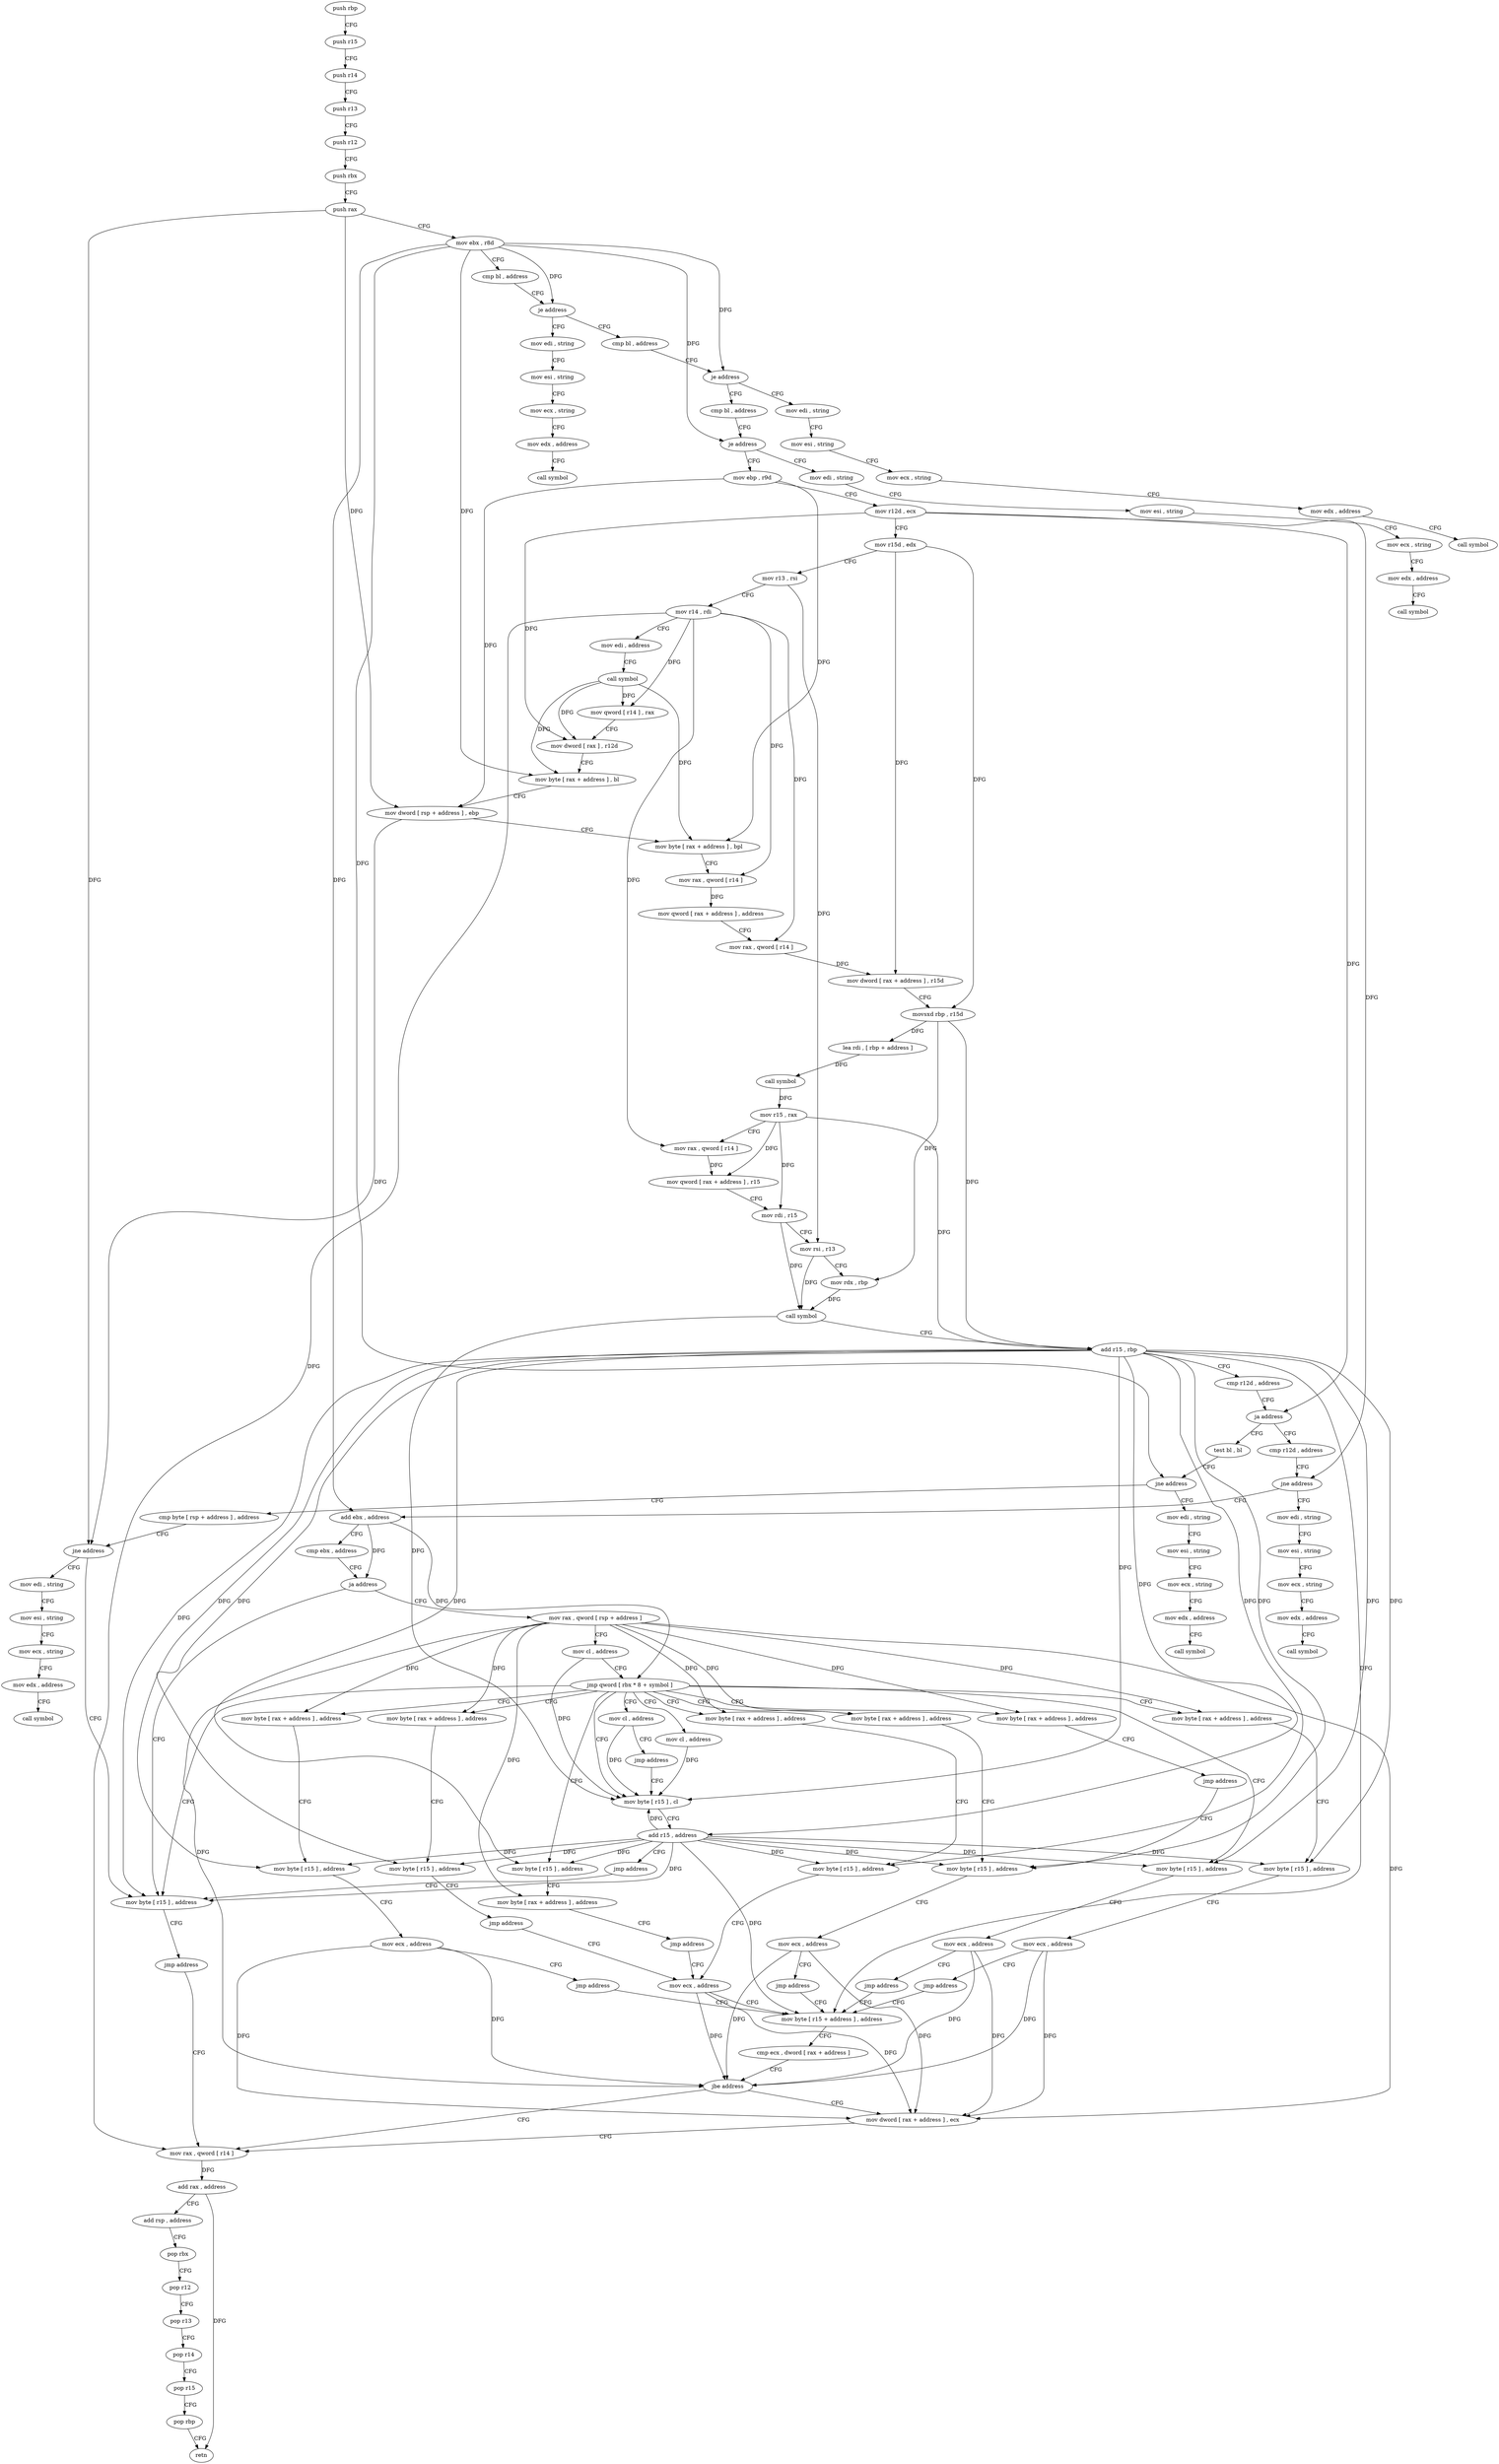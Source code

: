 digraph "func" {
"4231424" [label = "push rbp" ]
"4231425" [label = "push r15" ]
"4231427" [label = "push r14" ]
"4231429" [label = "push r13" ]
"4231431" [label = "push r12" ]
"4231433" [label = "push rbx" ]
"4231434" [label = "push rax" ]
"4231435" [label = "mov ebx , r8d" ]
"4231438" [label = "cmp bl , address" ]
"4231441" [label = "je address" ]
"4231775" [label = "mov edi , string" ]
"4231447" [label = "cmp bl , address" ]
"4231780" [label = "mov esi , string" ]
"4231785" [label = "mov ecx , string" ]
"4231790" [label = "mov edx , address" ]
"4231795" [label = "call symbol" ]
"4231450" [label = "je address" ]
"4231800" [label = "mov edi , string" ]
"4231456" [label = "cmp bl , address" ]
"4231805" [label = "mov esi , string" ]
"4231810" [label = "mov ecx , string" ]
"4231815" [label = "mov edx , address" ]
"4231820" [label = "call symbol" ]
"4231459" [label = "je address" ]
"4231825" [label = "mov edi , string" ]
"4231465" [label = "mov ebp , r9d" ]
"4231830" [label = "mov esi , string" ]
"4231835" [label = "mov ecx , string" ]
"4231840" [label = "mov edx , address" ]
"4231845" [label = "call symbol" ]
"4231468" [label = "mov r12d , ecx" ]
"4231471" [label = "mov r15d , edx" ]
"4231474" [label = "mov r13 , rsi" ]
"4231477" [label = "mov r14 , rdi" ]
"4231480" [label = "mov edi , address" ]
"4231485" [label = "call symbol" ]
"4231490" [label = "mov qword [ r14 ] , rax" ]
"4231493" [label = "mov dword [ rax ] , r12d" ]
"4231496" [label = "mov byte [ rax + address ] , bl" ]
"4231499" [label = "mov dword [ rsp + address ] , ebp" ]
"4231503" [label = "mov byte [ rax + address ] , bpl" ]
"4231507" [label = "mov rax , qword [ r14 ]" ]
"4231510" [label = "mov qword [ rax + address ] , address" ]
"4231518" [label = "mov rax , qword [ r14 ]" ]
"4231521" [label = "mov dword [ rax + address ] , r15d" ]
"4231525" [label = "movsxd rbp , r15d" ]
"4231528" [label = "lea rdi , [ rbp + address ]" ]
"4231532" [label = "call symbol" ]
"4231537" [label = "mov r15 , rax" ]
"4231540" [label = "mov rax , qword [ r14 ]" ]
"4231543" [label = "mov qword [ rax + address ] , r15" ]
"4231547" [label = "mov rdi , r15" ]
"4231550" [label = "mov rsi , r13" ]
"4231553" [label = "mov rdx , rbp" ]
"4231556" [label = "call symbol" ]
"4231561" [label = "add r15 , rbp" ]
"4231564" [label = "cmp r12d , address" ]
"4231568" [label = "ja address" ]
"4231595" [label = "cmp r12d , address" ]
"4231570" [label = "test bl , bl" ]
"4231599" [label = "jne address" ]
"4231900" [label = "mov edi , string" ]
"4231605" [label = "add ebx , address" ]
"4231572" [label = "jne address" ]
"4231850" [label = "mov edi , string" ]
"4231578" [label = "cmp byte [ rsp + address ] , address" ]
"4231905" [label = "mov esi , string" ]
"4231910" [label = "mov ecx , string" ]
"4231915" [label = "mov edx , address" ]
"4231920" [label = "call symbol" ]
"4231608" [label = "cmp ebx , address" ]
"4231611" [label = "ja address" ]
"4231589" [label = "mov byte [ r15 ] , address" ]
"4231613" [label = "mov rax , qword [ rsp + address ]" ]
"4231855" [label = "mov esi , string" ]
"4231860" [label = "mov ecx , string" ]
"4231865" [label = "mov edx , address" ]
"4231870" [label = "call symbol" ]
"4231583" [label = "jne address" ]
"4231875" [label = "mov edi , string" ]
"4231593" [label = "jmp address" ]
"4231653" [label = "mov rax , qword [ r14 ]" ]
"4231618" [label = "mov cl , address" ]
"4231620" [label = "jmp qword [ rbx * 8 + symbol ]" ]
"4231627" [label = "mov byte [ rax + address ] , address" ]
"4231675" [label = "mov cl , address" ]
"4231677" [label = "mov byte [ r15 ] , cl" ]
"4231686" [label = "mov byte [ r15 ] , address" ]
"4231697" [label = "mov byte [ rax + address ] , address" ]
"4231703" [label = "mov byte [ rax + address ] , address" ]
"4231718" [label = "mov byte [ rax + address ] , address" ]
"4231728" [label = "mov byte [ rax + address ] , address" ]
"4231743" [label = "mov byte [ rax + address ] , address" ]
"4231758" [label = "mov byte [ r15 ] , address" ]
"4231771" [label = "mov cl , address" ]
"4231880" [label = "mov esi , string" ]
"4231885" [label = "mov ecx , string" ]
"4231890" [label = "mov edx , address" ]
"4231895" [label = "call symbol" ]
"4231656" [label = "add rax , address" ]
"4231660" [label = "add rsp , address" ]
"4231664" [label = "pop rbx" ]
"4231665" [label = "pop r12" ]
"4231667" [label = "pop r13" ]
"4231669" [label = "pop r14" ]
"4231671" [label = "pop r15" ]
"4231673" [label = "pop rbp" ]
"4231674" [label = "retn" ]
"4231631" [label = "mov byte [ r15 ] , address" ]
"4231635" [label = "mov ecx , address" ]
"4231680" [label = "add r15 , address" ]
"4231684" [label = "jmp address" ]
"4231690" [label = "mov ecx , address" ]
"4231695" [label = "jmp address" ]
"4231640" [label = "mov byte [ r15 + address ] , address" ]
"4231701" [label = "jmp address" ]
"4231747" [label = "mov byte [ r15 ] , address" ]
"4231707" [label = "mov byte [ r15 ] , address" ]
"4231711" [label = "mov ecx , address" ]
"4231716" [label = "jmp address" ]
"4231722" [label = "mov byte [ r15 ] , address" ]
"4231726" [label = "jmp address" ]
"4231732" [label = "mov byte [ r15 ] , address" ]
"4231736" [label = "mov ecx , address" ]
"4231741" [label = "jmp address" ]
"4231762" [label = "mov byte [ rax + address ] , address" ]
"4231766" [label = "jmp address" ]
"4231773" [label = "jmp address" ]
"4231650" [label = "mov dword [ rax + address ] , ecx" ]
"4231645" [label = "cmp ecx , dword [ rax + address ]" ]
"4231648" [label = "jbe address" ]
"4231751" [label = "mov ecx , address" ]
"4231756" [label = "jmp address" ]
"4231424" -> "4231425" [ label = "CFG" ]
"4231425" -> "4231427" [ label = "CFG" ]
"4231427" -> "4231429" [ label = "CFG" ]
"4231429" -> "4231431" [ label = "CFG" ]
"4231431" -> "4231433" [ label = "CFG" ]
"4231433" -> "4231434" [ label = "CFG" ]
"4231434" -> "4231435" [ label = "CFG" ]
"4231434" -> "4231499" [ label = "DFG" ]
"4231434" -> "4231583" [ label = "DFG" ]
"4231435" -> "4231438" [ label = "CFG" ]
"4231435" -> "4231441" [ label = "DFG" ]
"4231435" -> "4231450" [ label = "DFG" ]
"4231435" -> "4231459" [ label = "DFG" ]
"4231435" -> "4231496" [ label = "DFG" ]
"4231435" -> "4231572" [ label = "DFG" ]
"4231435" -> "4231605" [ label = "DFG" ]
"4231438" -> "4231441" [ label = "CFG" ]
"4231441" -> "4231775" [ label = "CFG" ]
"4231441" -> "4231447" [ label = "CFG" ]
"4231775" -> "4231780" [ label = "CFG" ]
"4231447" -> "4231450" [ label = "CFG" ]
"4231780" -> "4231785" [ label = "CFG" ]
"4231785" -> "4231790" [ label = "CFG" ]
"4231790" -> "4231795" [ label = "CFG" ]
"4231450" -> "4231800" [ label = "CFG" ]
"4231450" -> "4231456" [ label = "CFG" ]
"4231800" -> "4231805" [ label = "CFG" ]
"4231456" -> "4231459" [ label = "CFG" ]
"4231805" -> "4231810" [ label = "CFG" ]
"4231810" -> "4231815" [ label = "CFG" ]
"4231815" -> "4231820" [ label = "CFG" ]
"4231459" -> "4231825" [ label = "CFG" ]
"4231459" -> "4231465" [ label = "CFG" ]
"4231825" -> "4231830" [ label = "CFG" ]
"4231465" -> "4231468" [ label = "CFG" ]
"4231465" -> "4231499" [ label = "DFG" ]
"4231465" -> "4231503" [ label = "DFG" ]
"4231830" -> "4231835" [ label = "CFG" ]
"4231835" -> "4231840" [ label = "CFG" ]
"4231840" -> "4231845" [ label = "CFG" ]
"4231468" -> "4231471" [ label = "CFG" ]
"4231468" -> "4231493" [ label = "DFG" ]
"4231468" -> "4231568" [ label = "DFG" ]
"4231468" -> "4231599" [ label = "DFG" ]
"4231471" -> "4231474" [ label = "CFG" ]
"4231471" -> "4231521" [ label = "DFG" ]
"4231471" -> "4231525" [ label = "DFG" ]
"4231474" -> "4231477" [ label = "CFG" ]
"4231474" -> "4231550" [ label = "DFG" ]
"4231477" -> "4231480" [ label = "CFG" ]
"4231477" -> "4231490" [ label = "DFG" ]
"4231477" -> "4231507" [ label = "DFG" ]
"4231477" -> "4231518" [ label = "DFG" ]
"4231477" -> "4231540" [ label = "DFG" ]
"4231477" -> "4231653" [ label = "DFG" ]
"4231480" -> "4231485" [ label = "CFG" ]
"4231485" -> "4231490" [ label = "DFG" ]
"4231485" -> "4231493" [ label = "DFG" ]
"4231485" -> "4231496" [ label = "DFG" ]
"4231485" -> "4231503" [ label = "DFG" ]
"4231490" -> "4231493" [ label = "CFG" ]
"4231493" -> "4231496" [ label = "CFG" ]
"4231496" -> "4231499" [ label = "CFG" ]
"4231499" -> "4231503" [ label = "CFG" ]
"4231499" -> "4231583" [ label = "DFG" ]
"4231503" -> "4231507" [ label = "CFG" ]
"4231507" -> "4231510" [ label = "DFG" ]
"4231510" -> "4231518" [ label = "CFG" ]
"4231518" -> "4231521" [ label = "DFG" ]
"4231521" -> "4231525" [ label = "CFG" ]
"4231525" -> "4231528" [ label = "DFG" ]
"4231525" -> "4231553" [ label = "DFG" ]
"4231525" -> "4231561" [ label = "DFG" ]
"4231528" -> "4231532" [ label = "DFG" ]
"4231532" -> "4231537" [ label = "DFG" ]
"4231537" -> "4231540" [ label = "CFG" ]
"4231537" -> "4231543" [ label = "DFG" ]
"4231537" -> "4231547" [ label = "DFG" ]
"4231537" -> "4231561" [ label = "DFG" ]
"4231540" -> "4231543" [ label = "DFG" ]
"4231543" -> "4231547" [ label = "CFG" ]
"4231547" -> "4231550" [ label = "CFG" ]
"4231547" -> "4231556" [ label = "DFG" ]
"4231550" -> "4231553" [ label = "CFG" ]
"4231550" -> "4231556" [ label = "DFG" ]
"4231553" -> "4231556" [ label = "DFG" ]
"4231556" -> "4231561" [ label = "CFG" ]
"4231556" -> "4231677" [ label = "DFG" ]
"4231561" -> "4231564" [ label = "CFG" ]
"4231561" -> "4231589" [ label = "DFG" ]
"4231561" -> "4231631" [ label = "DFG" ]
"4231561" -> "4231677" [ label = "DFG" ]
"4231561" -> "4231680" [ label = "DFG" ]
"4231561" -> "4231686" [ label = "DFG" ]
"4231561" -> "4231707" [ label = "DFG" ]
"4231561" -> "4231722" [ label = "DFG" ]
"4231561" -> "4231732" [ label = "DFG" ]
"4231561" -> "4231758" [ label = "DFG" ]
"4231561" -> "4231640" [ label = "DFG" ]
"4231561" -> "4231747" [ label = "DFG" ]
"4231564" -> "4231568" [ label = "CFG" ]
"4231568" -> "4231595" [ label = "CFG" ]
"4231568" -> "4231570" [ label = "CFG" ]
"4231595" -> "4231599" [ label = "CFG" ]
"4231570" -> "4231572" [ label = "CFG" ]
"4231599" -> "4231900" [ label = "CFG" ]
"4231599" -> "4231605" [ label = "CFG" ]
"4231900" -> "4231905" [ label = "CFG" ]
"4231605" -> "4231608" [ label = "CFG" ]
"4231605" -> "4231611" [ label = "DFG" ]
"4231605" -> "4231620" [ label = "DFG" ]
"4231572" -> "4231850" [ label = "CFG" ]
"4231572" -> "4231578" [ label = "CFG" ]
"4231850" -> "4231855" [ label = "CFG" ]
"4231578" -> "4231583" [ label = "CFG" ]
"4231905" -> "4231910" [ label = "CFG" ]
"4231910" -> "4231915" [ label = "CFG" ]
"4231915" -> "4231920" [ label = "CFG" ]
"4231608" -> "4231611" [ label = "CFG" ]
"4231611" -> "4231589" [ label = "CFG" ]
"4231611" -> "4231613" [ label = "CFG" ]
"4231589" -> "4231593" [ label = "CFG" ]
"4231613" -> "4231618" [ label = "CFG" ]
"4231613" -> "4231627" [ label = "DFG" ]
"4231613" -> "4231697" [ label = "DFG" ]
"4231613" -> "4231703" [ label = "DFG" ]
"4231613" -> "4231718" [ label = "DFG" ]
"4231613" -> "4231728" [ label = "DFG" ]
"4231613" -> "4231743" [ label = "DFG" ]
"4231613" -> "4231762" [ label = "DFG" ]
"4231613" -> "4231648" [ label = "DFG" ]
"4231613" -> "4231650" [ label = "DFG" ]
"4231855" -> "4231860" [ label = "CFG" ]
"4231860" -> "4231865" [ label = "CFG" ]
"4231865" -> "4231870" [ label = "CFG" ]
"4231583" -> "4231875" [ label = "CFG" ]
"4231583" -> "4231589" [ label = "CFG" ]
"4231875" -> "4231880" [ label = "CFG" ]
"4231593" -> "4231653" [ label = "CFG" ]
"4231653" -> "4231656" [ label = "DFG" ]
"4231618" -> "4231620" [ label = "CFG" ]
"4231618" -> "4231677" [ label = "DFG" ]
"4231620" -> "4231589" [ label = "CFG" ]
"4231620" -> "4231627" [ label = "CFG" ]
"4231620" -> "4231675" [ label = "CFG" ]
"4231620" -> "4231677" [ label = "CFG" ]
"4231620" -> "4231686" [ label = "CFG" ]
"4231620" -> "4231697" [ label = "CFG" ]
"4231620" -> "4231703" [ label = "CFG" ]
"4231620" -> "4231718" [ label = "CFG" ]
"4231620" -> "4231728" [ label = "CFG" ]
"4231620" -> "4231743" [ label = "CFG" ]
"4231620" -> "4231758" [ label = "CFG" ]
"4231620" -> "4231771" [ label = "CFG" ]
"4231627" -> "4231631" [ label = "CFG" ]
"4231675" -> "4231677" [ label = "DFG" ]
"4231677" -> "4231680" [ label = "CFG" ]
"4231686" -> "4231690" [ label = "CFG" ]
"4231697" -> "4231701" [ label = "CFG" ]
"4231703" -> "4231707" [ label = "CFG" ]
"4231718" -> "4231722" [ label = "CFG" ]
"4231728" -> "4231732" [ label = "CFG" ]
"4231743" -> "4231747" [ label = "CFG" ]
"4231758" -> "4231762" [ label = "CFG" ]
"4231771" -> "4231773" [ label = "CFG" ]
"4231771" -> "4231677" [ label = "DFG" ]
"4231880" -> "4231885" [ label = "CFG" ]
"4231885" -> "4231890" [ label = "CFG" ]
"4231890" -> "4231895" [ label = "CFG" ]
"4231656" -> "4231660" [ label = "CFG" ]
"4231656" -> "4231674" [ label = "DFG" ]
"4231660" -> "4231664" [ label = "CFG" ]
"4231664" -> "4231665" [ label = "CFG" ]
"4231665" -> "4231667" [ label = "CFG" ]
"4231667" -> "4231669" [ label = "CFG" ]
"4231669" -> "4231671" [ label = "CFG" ]
"4231671" -> "4231673" [ label = "CFG" ]
"4231673" -> "4231674" [ label = "CFG" ]
"4231631" -> "4231635" [ label = "CFG" ]
"4231635" -> "4231640" [ label = "CFG" ]
"4231635" -> "4231648" [ label = "DFG" ]
"4231635" -> "4231650" [ label = "DFG" ]
"4231680" -> "4231684" [ label = "CFG" ]
"4231680" -> "4231589" [ label = "DFG" ]
"4231680" -> "4231631" [ label = "DFG" ]
"4231680" -> "4231677" [ label = "DFG" ]
"4231680" -> "4231686" [ label = "DFG" ]
"4231680" -> "4231707" [ label = "DFG" ]
"4231680" -> "4231722" [ label = "DFG" ]
"4231680" -> "4231732" [ label = "DFG" ]
"4231680" -> "4231758" [ label = "DFG" ]
"4231680" -> "4231640" [ label = "DFG" ]
"4231680" -> "4231747" [ label = "DFG" ]
"4231684" -> "4231589" [ label = "CFG" ]
"4231690" -> "4231695" [ label = "CFG" ]
"4231690" -> "4231648" [ label = "DFG" ]
"4231690" -> "4231650" [ label = "DFG" ]
"4231695" -> "4231640" [ label = "CFG" ]
"4231640" -> "4231645" [ label = "CFG" ]
"4231701" -> "4231747" [ label = "CFG" ]
"4231747" -> "4231751" [ label = "CFG" ]
"4231707" -> "4231711" [ label = "CFG" ]
"4231711" -> "4231716" [ label = "CFG" ]
"4231711" -> "4231648" [ label = "DFG" ]
"4231711" -> "4231650" [ label = "DFG" ]
"4231716" -> "4231640" [ label = "CFG" ]
"4231722" -> "4231726" [ label = "CFG" ]
"4231726" -> "4231635" [ label = "CFG" ]
"4231732" -> "4231736" [ label = "CFG" ]
"4231736" -> "4231741" [ label = "CFG" ]
"4231736" -> "4231648" [ label = "DFG" ]
"4231736" -> "4231650" [ label = "DFG" ]
"4231741" -> "4231640" [ label = "CFG" ]
"4231762" -> "4231766" [ label = "CFG" ]
"4231766" -> "4231635" [ label = "CFG" ]
"4231773" -> "4231677" [ label = "CFG" ]
"4231650" -> "4231653" [ label = "CFG" ]
"4231645" -> "4231648" [ label = "CFG" ]
"4231648" -> "4231653" [ label = "CFG" ]
"4231648" -> "4231650" [ label = "CFG" ]
"4231751" -> "4231756" [ label = "CFG" ]
"4231751" -> "4231648" [ label = "DFG" ]
"4231751" -> "4231650" [ label = "DFG" ]
"4231756" -> "4231640" [ label = "CFG" ]
}

